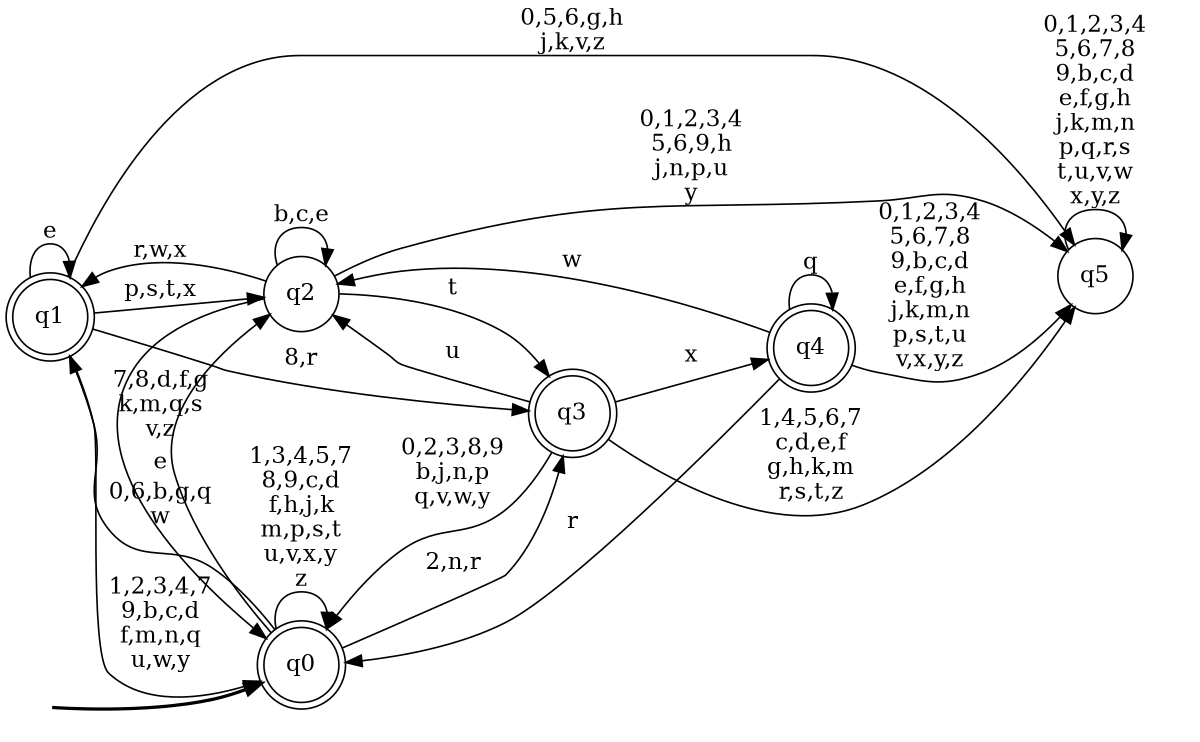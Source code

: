 digraph BlueStar {
__start0 [style = invis, shape = none, label = "", width = 0, height = 0];

rankdir=LR;
size="8,5";

s0 [style="rounded,filled", color="black", fillcolor="white" shape="doublecircle", label="q0"];
s1 [style="rounded,filled", color="black", fillcolor="white" shape="doublecircle", label="q1"];
s2 [style="filled", color="black", fillcolor="white" shape="circle", label="q2"];
s3 [style="rounded,filled", color="black", fillcolor="white" shape="doublecircle", label="q3"];
s4 [style="rounded,filled", color="black", fillcolor="white" shape="doublecircle", label="q4"];
s5 [style="filled", color="black", fillcolor="white" shape="circle", label="q5"];
subgraph cluster_main { 
	graph [pad=".75", ranksep="0.15", nodesep="0.15"];
	 style=invis; 
	__start0 -> s0 [penwidth=2];
}
s0 -> s0 [label="1,3,4,5,7\n8,9,c,d\nf,h,j,k\nm,p,s,t\nu,v,x,y\nz"];
s0 -> s1 [label="0,6,b,g,q\nw"];
s0 -> s2 [label="e"];
s0 -> s3 [label="2,n,r"];
s1 -> s0 [label="1,2,3,4,7\n9,b,c,d\nf,m,n,q\nu,w,y"];
s1 -> s1 [label="e"];
s1 -> s2 [label="p,s,t,x"];
s1 -> s3 [label="8,r"];
s1 -> s5 [label="0,5,6,g,h\nj,k,v,z"];
s2 -> s0 [label="7,8,d,f,g\nk,m,q,s\nv,z"];
s2 -> s1 [label="r,w,x"];
s2 -> s2 [label="b,c,e"];
s2 -> s3 [label="t"];
s2 -> s5 [label="0,1,2,3,4\n5,6,9,h\nj,n,p,u\ny"];
s3 -> s0 [label="0,2,3,8,9\nb,j,n,p\nq,v,w,y"];
s3 -> s2 [label="u"];
s3 -> s4 [label="x"];
s3 -> s5 [label="1,4,5,6,7\nc,d,e,f\ng,h,k,m\nr,s,t,z"];
s4 -> s0 [label="r"];
s4 -> s2 [label="w"];
s4 -> s4 [label="q"];
s4 -> s5 [label="0,1,2,3,4\n5,6,7,8\n9,b,c,d\ne,f,g,h\nj,k,m,n\np,s,t,u\nv,x,y,z"];
s5 -> s5 [label="0,1,2,3,4\n5,6,7,8\n9,b,c,d\ne,f,g,h\nj,k,m,n\np,q,r,s\nt,u,v,w\nx,y,z"];

}